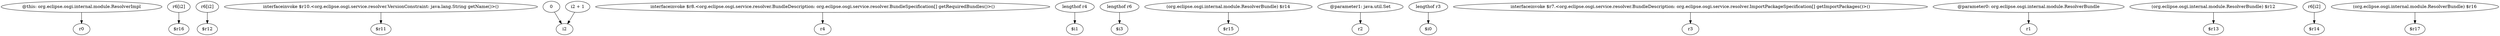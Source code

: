 digraph g {
0[label="@this: org.eclipse.osgi.internal.module.ResolverImpl"]
1[label="r0"]
0->1[label=""]
2[label="r6[i2]"]
3[label="$r16"]
2->3[label=""]
4[label="r6[i2]"]
5[label="$r12"]
4->5[label=""]
6[label="interfaceinvoke $r10.<org.eclipse.osgi.service.resolver.VersionConstraint: java.lang.String getName()>()"]
7[label="$r11"]
6->7[label=""]
8[label="0"]
9[label="i2"]
8->9[label=""]
10[label="interfaceinvoke $r8.<org.eclipse.osgi.service.resolver.BundleDescription: org.eclipse.osgi.service.resolver.BundleSpecification[] getRequiredBundles()>()"]
11[label="r4"]
10->11[label=""]
12[label="lengthof r4"]
13[label="$i1"]
12->13[label=""]
14[label="lengthof r6"]
15[label="$i3"]
14->15[label=""]
16[label="(org.eclipse.osgi.internal.module.ResolverBundle) $r14"]
17[label="$r15"]
16->17[label=""]
18[label="@parameter1: java.util.Set"]
19[label="r2"]
18->19[label=""]
20[label="lengthof r3"]
21[label="$i0"]
20->21[label=""]
22[label="i2 + 1"]
22->9[label=""]
23[label="interfaceinvoke $r7.<org.eclipse.osgi.service.resolver.BundleDescription: org.eclipse.osgi.service.resolver.ImportPackageSpecification[] getImportPackages()>()"]
24[label="r3"]
23->24[label=""]
25[label="@parameter0: org.eclipse.osgi.internal.module.ResolverBundle"]
26[label="r1"]
25->26[label=""]
27[label="(org.eclipse.osgi.internal.module.ResolverBundle) $r12"]
28[label="$r13"]
27->28[label=""]
29[label="r6[i2]"]
30[label="$r14"]
29->30[label=""]
31[label="(org.eclipse.osgi.internal.module.ResolverBundle) $r16"]
32[label="$r17"]
31->32[label=""]
}
